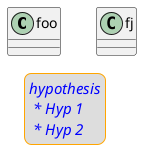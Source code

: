 {
  "sha1": "a2asemruab3y91lazdoercutmsjtj8z",
  "insertion": {
    "when": "2024-05-30T20:48:21.810Z",
    "url": "https://forum.plantuml.net/12159/gantt-diagram-no-style-entry-for-legend",
    "user": "plantuml@gmail.com"
  }
}
@startuml

<style>
	legend {
		FontColor blue
		FontSize 15
        FontStyle italic
		LineColor Orange
	}
</style>

legend
hypothesis
 * Hyp 1
 * Hyp 2
end legend

class foo
class fj

@enduml
